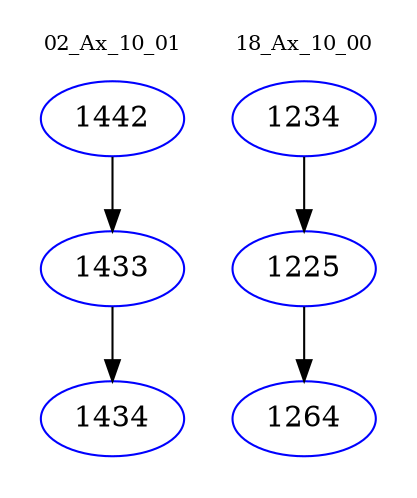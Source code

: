 digraph{
subgraph cluster_0 {
color = white
label = "02_Ax_10_01";
fontsize=10;
T0_1442 [label="1442", color="blue"]
T0_1442 -> T0_1433 [color="black"]
T0_1433 [label="1433", color="blue"]
T0_1433 -> T0_1434 [color="black"]
T0_1434 [label="1434", color="blue"]
}
subgraph cluster_1 {
color = white
label = "18_Ax_10_00";
fontsize=10;
T1_1234 [label="1234", color="blue"]
T1_1234 -> T1_1225 [color="black"]
T1_1225 [label="1225", color="blue"]
T1_1225 -> T1_1264 [color="black"]
T1_1264 [label="1264", color="blue"]
}
}
